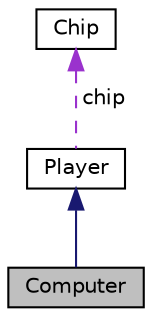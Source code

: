 digraph "Computer"
{
 // LATEX_PDF_SIZE
  edge [fontname="Helvetica",fontsize="10",labelfontname="Helvetica",labelfontsize="10"];
  node [fontname="Helvetica",fontsize="10",shape=record];
  Node1 [label="Computer",height=0.2,width=0.4,color="black", fillcolor="grey75", style="filled", fontcolor="black",tooltip=" "];
  Node2 -> Node1 [dir="back",color="midnightblue",fontsize="10",style="solid",fontname="Helvetica"];
  Node2 [label="Player",height=0.2,width=0.4,color="black", fillcolor="white", style="filled",URL="$classPlayer.html",tooltip=" "];
  Node3 -> Node2 [dir="back",color="darkorchid3",fontsize="10",style="dashed",label=" chip" ,fontname="Helvetica"];
  Node3 [label="Chip",height=0.2,width=0.4,color="black", fillcolor="white", style="filled",URL="$classChip.html",tooltip=" "];
}

